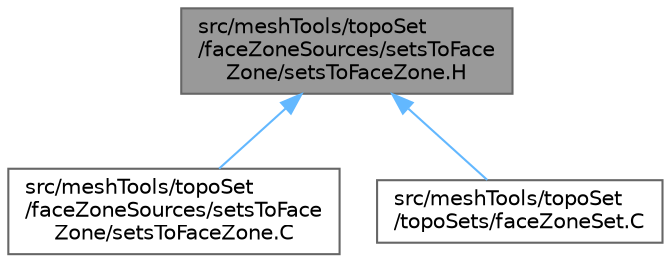 digraph "src/meshTools/topoSet/faceZoneSources/setsToFaceZone/setsToFaceZone.H"
{
 // LATEX_PDF_SIZE
  bgcolor="transparent";
  edge [fontname=Helvetica,fontsize=10,labelfontname=Helvetica,labelfontsize=10];
  node [fontname=Helvetica,fontsize=10,shape=box,height=0.2,width=0.4];
  Node1 [id="Node000001",label="src/meshTools/topoSet\l/faceZoneSources/setsToFace\lZone/setsToFaceZone.H",height=0.2,width=0.4,color="gray40", fillcolor="grey60", style="filled", fontcolor="black",tooltip=" "];
  Node1 -> Node2 [id="edge1_Node000001_Node000002",dir="back",color="steelblue1",style="solid",tooltip=" "];
  Node2 [id="Node000002",label="src/meshTools/topoSet\l/faceZoneSources/setsToFace\lZone/setsToFaceZone.C",height=0.2,width=0.4,color="grey40", fillcolor="white", style="filled",URL="$setsToFaceZone_8C.html",tooltip=" "];
  Node1 -> Node3 [id="edge2_Node000001_Node000003",dir="back",color="steelblue1",style="solid",tooltip=" "];
  Node3 [id="Node000003",label="src/meshTools/topoSet\l/topoSets/faceZoneSet.C",height=0.2,width=0.4,color="grey40", fillcolor="white", style="filled",URL="$faceZoneSet_8C.html",tooltip=" "];
}
